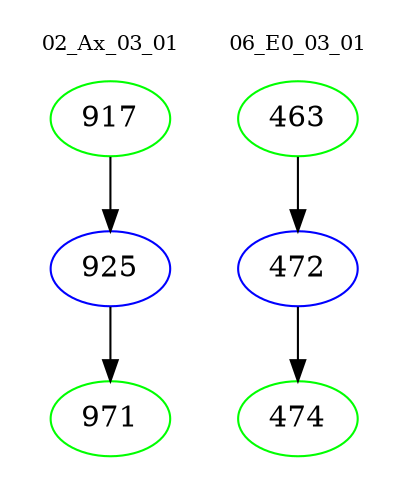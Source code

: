 digraph{
subgraph cluster_0 {
color = white
label = "02_Ax_03_01";
fontsize=10;
T0_917 [label="917", color="green"]
T0_917 -> T0_925 [color="black"]
T0_925 [label="925", color="blue"]
T0_925 -> T0_971 [color="black"]
T0_971 [label="971", color="green"]
}
subgraph cluster_1 {
color = white
label = "06_E0_03_01";
fontsize=10;
T1_463 [label="463", color="green"]
T1_463 -> T1_472 [color="black"]
T1_472 [label="472", color="blue"]
T1_472 -> T1_474 [color="black"]
T1_474 [label="474", color="green"]
}
}
